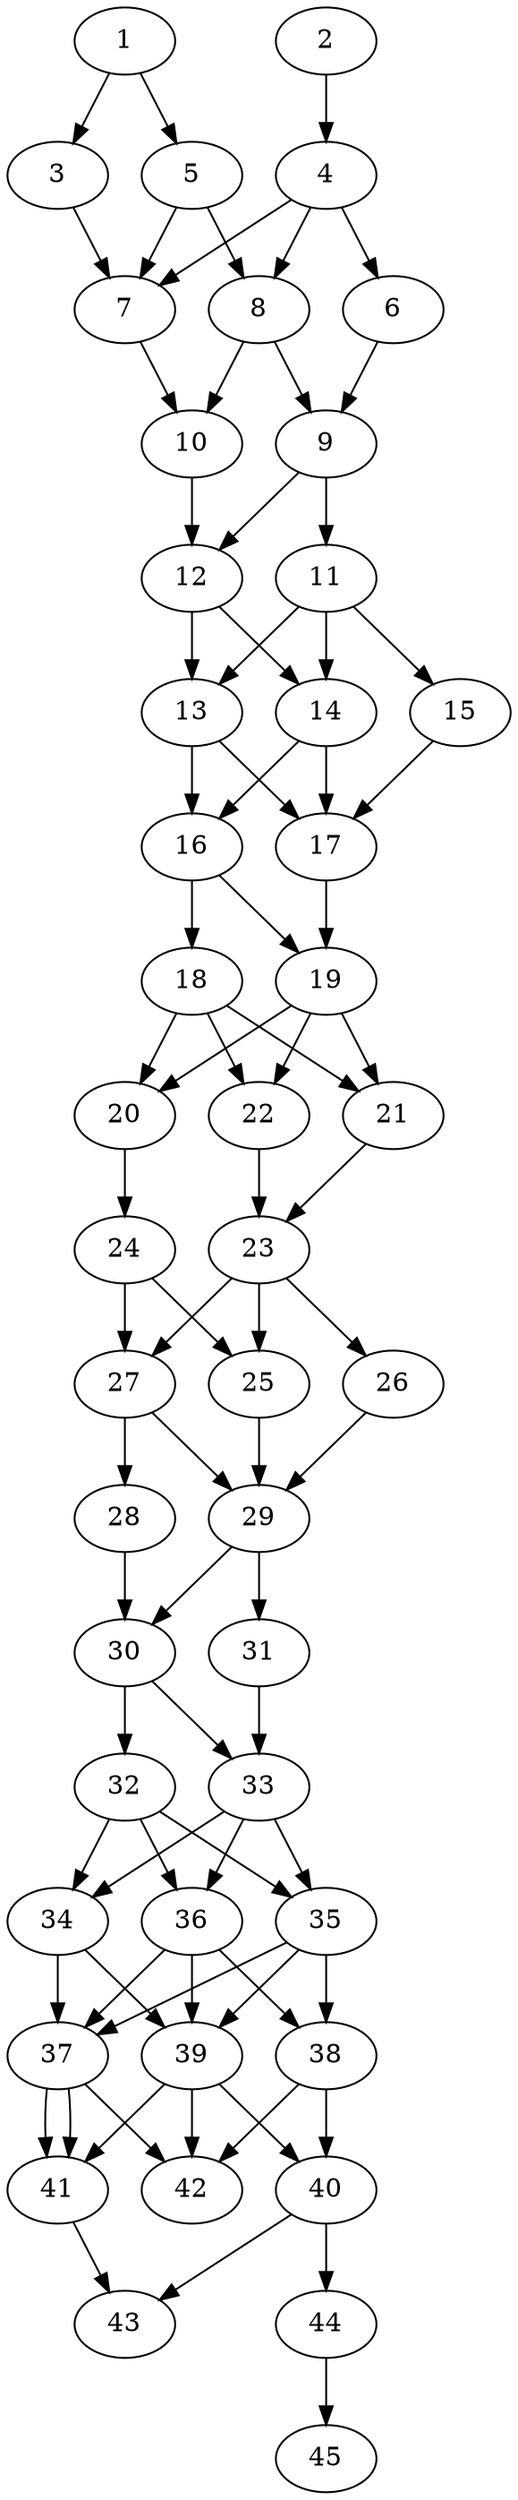 // DAG automatically generated by daggen at Thu Oct  3 14:07:24 2019
// ./daggen --dot -n 45 --ccr 0.5 --fat 0.3 --regular 0.9 --density 0.9 --mindata 5242880 --maxdata 52428800 
digraph G {
  1 [size="84023296", alpha="0.16", expect_size="42011648"] 
  1 -> 3 [size ="42011648"]
  1 -> 5 [size ="42011648"]
  2 [size="79949824", alpha="0.17", expect_size="39974912"] 
  2 -> 4 [size ="39974912"]
  3 [size="104687616", alpha="0.11", expect_size="52343808"] 
  3 -> 7 [size ="52343808"]
  4 [size="45965312", alpha="0.20", expect_size="22982656"] 
  4 -> 6 [size ="22982656"]
  4 -> 7 [size ="22982656"]
  4 -> 8 [size ="22982656"]
  5 [size="59375616", alpha="0.14", expect_size="29687808"] 
  5 -> 7 [size ="29687808"]
  5 -> 8 [size ="29687808"]
  6 [size="76392448", alpha="0.10", expect_size="38196224"] 
  6 -> 9 [size ="38196224"]
  7 [size="23169024", alpha="0.08", expect_size="11584512"] 
  7 -> 10 [size ="11584512"]
  8 [size="39653376", alpha="0.15", expect_size="19826688"] 
  8 -> 9 [size ="19826688"]
  8 -> 10 [size ="19826688"]
  9 [size="54142976", alpha="0.14", expect_size="27071488"] 
  9 -> 11 [size ="27071488"]
  9 -> 12 [size ="27071488"]
  10 [size="50495488", alpha="0.01", expect_size="25247744"] 
  10 -> 12 [size ="25247744"]
  11 [size="70305792", alpha="0.18", expect_size="35152896"] 
  11 -> 13 [size ="35152896"]
  11 -> 14 [size ="35152896"]
  11 -> 15 [size ="35152896"]
  12 [size="51902464", alpha="0.06", expect_size="25951232"] 
  12 -> 13 [size ="25951232"]
  12 -> 14 [size ="25951232"]
  13 [size="35487744", alpha="0.03", expect_size="17743872"] 
  13 -> 16 [size ="17743872"]
  13 -> 17 [size ="17743872"]
  14 [size="87078912", alpha="0.04", expect_size="43539456"] 
  14 -> 16 [size ="43539456"]
  14 -> 17 [size ="43539456"]
  15 [size="86009856", alpha="0.15", expect_size="43004928"] 
  15 -> 17 [size ="43004928"]
  16 [size="59916288", alpha="0.12", expect_size="29958144"] 
  16 -> 18 [size ="29958144"]
  16 -> 19 [size ="29958144"]
  17 [size="13461504", alpha="0.12", expect_size="6730752"] 
  17 -> 19 [size ="6730752"]
  18 [size="52314112", alpha="0.02", expect_size="26157056"] 
  18 -> 20 [size ="26157056"]
  18 -> 21 [size ="26157056"]
  18 -> 22 [size ="26157056"]
  19 [size="28176384", alpha="0.18", expect_size="14088192"] 
  19 -> 20 [size ="14088192"]
  19 -> 21 [size ="14088192"]
  19 -> 22 [size ="14088192"]
  20 [size="94337024", alpha="0.09", expect_size="47168512"] 
  20 -> 24 [size ="47168512"]
  21 [size="100188160", alpha="0.14", expect_size="50094080"] 
  21 -> 23 [size ="50094080"]
  22 [size="88766464", alpha="0.15", expect_size="44383232"] 
  22 -> 23 [size ="44383232"]
  23 [size="22267904", alpha="0.15", expect_size="11133952"] 
  23 -> 25 [size ="11133952"]
  23 -> 26 [size ="11133952"]
  23 -> 27 [size ="11133952"]
  24 [size="36935680", alpha="0.03", expect_size="18467840"] 
  24 -> 25 [size ="18467840"]
  24 -> 27 [size ="18467840"]
  25 [size="55451648", alpha="0.01", expect_size="27725824"] 
  25 -> 29 [size ="27725824"]
  26 [size="32405504", alpha="0.13", expect_size="16202752"] 
  26 -> 29 [size ="16202752"]
  27 [size="89190400", alpha="0.08", expect_size="44595200"] 
  27 -> 28 [size ="44595200"]
  27 -> 29 [size ="44595200"]
  28 [size="50180096", alpha="0.09", expect_size="25090048"] 
  28 -> 30 [size ="25090048"]
  29 [size="59961344", alpha="0.20", expect_size="29980672"] 
  29 -> 30 [size ="29980672"]
  29 -> 31 [size ="29980672"]
  30 [size="52529152", alpha="0.18", expect_size="26264576"] 
  30 -> 32 [size ="26264576"]
  30 -> 33 [size ="26264576"]
  31 [size="92727296", alpha="0.10", expect_size="46363648"] 
  31 -> 33 [size ="46363648"]
  32 [size="65351680", alpha="0.10", expect_size="32675840"] 
  32 -> 34 [size ="32675840"]
  32 -> 35 [size ="32675840"]
  32 -> 36 [size ="32675840"]
  33 [size="39868416", alpha="0.16", expect_size="19934208"] 
  33 -> 34 [size ="19934208"]
  33 -> 35 [size ="19934208"]
  33 -> 36 [size ="19934208"]
  34 [size="16105472", alpha="0.18", expect_size="8052736"] 
  34 -> 37 [size ="8052736"]
  34 -> 39 [size ="8052736"]
  35 [size="29544448", alpha="0.15", expect_size="14772224"] 
  35 -> 37 [size ="14772224"]
  35 -> 38 [size ="14772224"]
  35 -> 39 [size ="14772224"]
  36 [size="34703360", alpha="0.04", expect_size="17351680"] 
  36 -> 37 [size ="17351680"]
  36 -> 38 [size ="17351680"]
  36 -> 39 [size ="17351680"]
  37 [size="97490944", alpha="0.13", expect_size="48745472"] 
  37 -> 41 [size ="48745472"]
  37 -> 41 [size ="48745472"]
  37 -> 42 [size ="48745472"]
  38 [size="41846784", alpha="0.10", expect_size="20923392"] 
  38 -> 40 [size ="20923392"]
  38 -> 42 [size ="20923392"]
  39 [size="85686272", alpha="0.12", expect_size="42843136"] 
  39 -> 40 [size ="42843136"]
  39 -> 41 [size ="42843136"]
  39 -> 42 [size ="42843136"]
  40 [size="83922944", alpha="0.11", expect_size="41961472"] 
  40 -> 43 [size ="41961472"]
  40 -> 44 [size ="41961472"]
  41 [size="76564480", alpha="0.09", expect_size="38282240"] 
  41 -> 43 [size ="38282240"]
  42 [size="29065216", alpha="0.04", expect_size="14532608"] 
  43 [size="77213696", alpha="0.02", expect_size="38606848"] 
  44 [size="57266176", alpha="0.05", expect_size="28633088"] 
  44 -> 45 [size ="28633088"]
  45 [size="45817856", alpha="0.17", expect_size="22908928"] 
}
